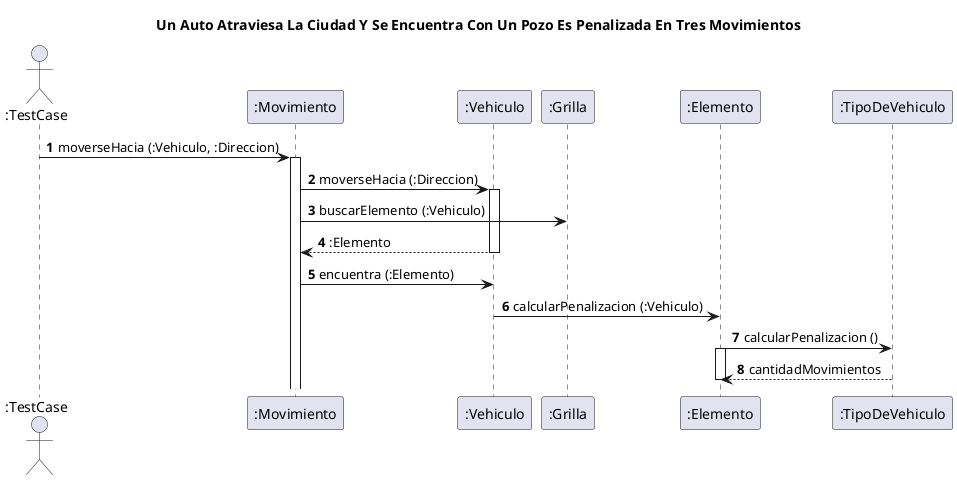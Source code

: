 @startuml
'https://plantuml.com/sequence-diagram
title Un Auto Atraviesa La Ciudad Y Se Encuentra Con Un Pozo Es Penalizada En Tres Movimientos
autonumber
actor ":TestCase"

":TestCase" -> ":Movimiento": moverseHacia (:Vehiculo, :Direccion)
Activate ":Movimiento"
":Movimiento" -> ":Vehiculo": moverseHacia (:Direccion)
Activate ":Vehiculo"
":Movimiento" -> ":Grilla": buscarElemento (:Vehiculo)

return :Elemento
":Movimiento" -> ":Vehiculo": encuentra (:Elemento)
":Vehiculo" -> ":Elemento": calcularPenalizacion (:Vehiculo)

":Elemento" -> ":TipoDeVehiculo": calcularPenalizacion ()
Activate ":Elemento"
return cantidadMovimientos
Deactivate ":Elemento"




@enduml